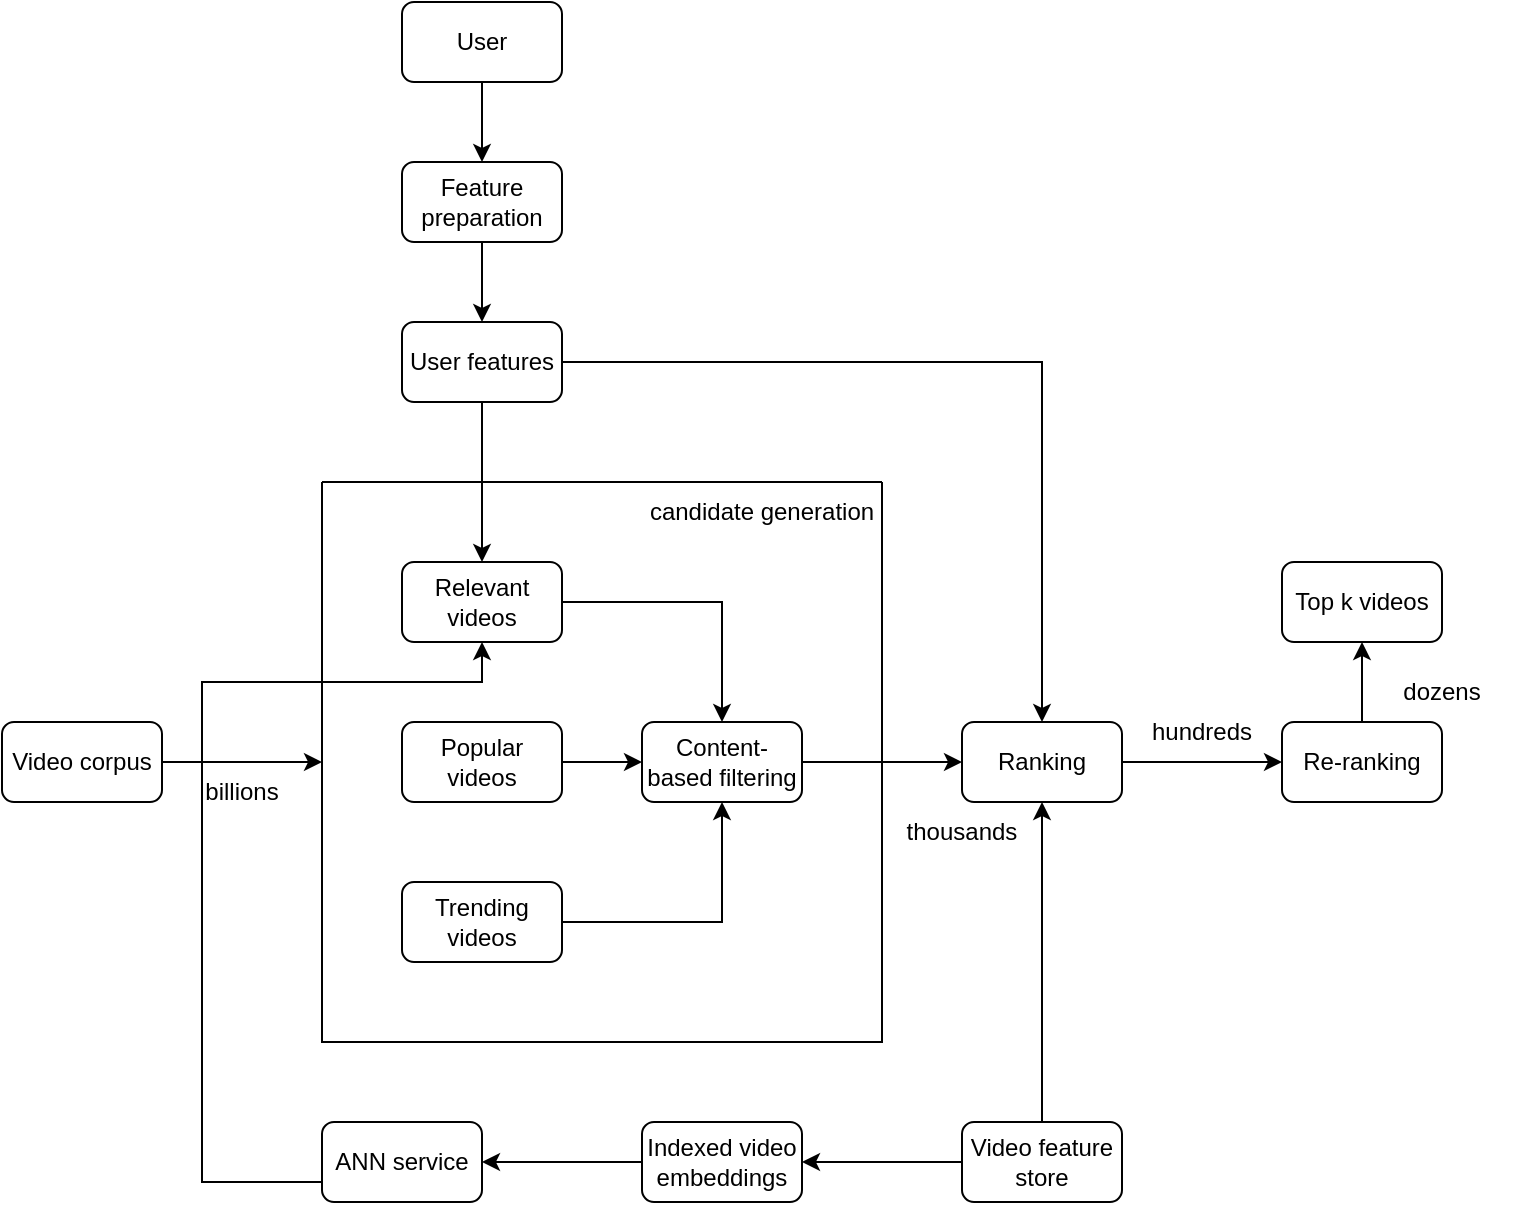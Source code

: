 <mxfile version="28.2.4">
  <diagram id="JIO4U5yVURzNJD8ckPtT" name="Page-1">
    <mxGraphModel dx="976" dy="565" grid="1" gridSize="10" guides="1" tooltips="1" connect="1" arrows="1" fold="1" page="1" pageScale="1" pageWidth="850" pageHeight="1100" math="0" shadow="0">
      <root>
        <mxCell id="0" />
        <mxCell id="1" parent="0" />
        <mxCell id="QTIhQQ11fPRfcdNFVf4L-4" style="edgeStyle=orthogonalEdgeStyle;rounded=0;orthogonalLoop=1;jettySize=auto;html=1;exitX=1;exitY=0.5;exitDx=0;exitDy=0;entryX=0;entryY=0.5;entryDx=0;entryDy=0;" parent="1" source="QQ5iUyurzTZGA6GbT3NC-1" target="jVAOY2Lbpxn42im7dIGs-1" edge="1">
          <mxGeometry relative="1" as="geometry" />
        </mxCell>
        <mxCell id="QQ5iUyurzTZGA6GbT3NC-1" value="Video corpus" style="rounded=1;whiteSpace=wrap;html=1;" parent="1" vertex="1">
          <mxGeometry x="80" y="520" width="80" height="40" as="geometry" />
        </mxCell>
        <mxCell id="QTIhQQ11fPRfcdNFVf4L-3" style="edgeStyle=orthogonalEdgeStyle;rounded=0;orthogonalLoop=1;jettySize=auto;html=1;exitX=1;exitY=0.5;exitDx=0;exitDy=0;entryX=0;entryY=0.5;entryDx=0;entryDy=0;" parent="1" source="QQ5iUyurzTZGA6GbT3NC-3" target="QQ5iUyurzTZGA6GbT3NC-4" edge="1">
          <mxGeometry relative="1" as="geometry" />
        </mxCell>
        <mxCell id="QQ5iUyurzTZGA6GbT3NC-3" value="Ranking" style="rounded=1;whiteSpace=wrap;html=1;" parent="1" vertex="1">
          <mxGeometry x="560" y="520" width="80" height="40" as="geometry" />
        </mxCell>
        <mxCell id="D7wJQ47TmKwd4SI4p0gG-14" style="edgeStyle=orthogonalEdgeStyle;rounded=0;orthogonalLoop=1;jettySize=auto;html=1;exitX=0.5;exitY=0;exitDx=0;exitDy=0;entryX=0.5;entryY=1;entryDx=0;entryDy=0;" parent="1" source="QQ5iUyurzTZGA6GbT3NC-4" target="QQ5iUyurzTZGA6GbT3NC-14" edge="1">
          <mxGeometry relative="1" as="geometry" />
        </mxCell>
        <mxCell id="QQ5iUyurzTZGA6GbT3NC-4" value="Re-ranking" style="rounded=1;whiteSpace=wrap;html=1;" parent="1" vertex="1">
          <mxGeometry x="720" y="520" width="80" height="40" as="geometry" />
        </mxCell>
        <mxCell id="QTIhQQ11fPRfcdNFVf4L-1" style="edgeStyle=orthogonalEdgeStyle;rounded=0;orthogonalLoop=1;jettySize=auto;html=1;exitX=0.5;exitY=1;exitDx=0;exitDy=0;entryX=0.5;entryY=0;entryDx=0;entryDy=0;" parent="1" source="QQ5iUyurzTZGA6GbT3NC-5" target="QQ5iUyurzTZGA6GbT3NC-30" edge="1">
          <mxGeometry relative="1" as="geometry" />
        </mxCell>
        <mxCell id="QTIhQQ11fPRfcdNFVf4L-2" style="edgeStyle=orthogonalEdgeStyle;rounded=0;orthogonalLoop=1;jettySize=auto;html=1;exitX=1;exitY=0.5;exitDx=0;exitDy=0;" parent="1" source="QQ5iUyurzTZGA6GbT3NC-5" target="QQ5iUyurzTZGA6GbT3NC-3" edge="1">
          <mxGeometry relative="1" as="geometry" />
        </mxCell>
        <mxCell id="QQ5iUyurzTZGA6GbT3NC-5" value="User features" style="rounded=1;whiteSpace=wrap;html=1;" parent="1" vertex="1">
          <mxGeometry x="280" y="320" width="80" height="40" as="geometry" />
        </mxCell>
        <mxCell id="QQ5iUyurzTZGA6GbT3NC-15" style="edgeStyle=orthogonalEdgeStyle;rounded=0;orthogonalLoop=1;jettySize=auto;html=1;exitX=0.5;exitY=1;exitDx=0;exitDy=0;entryX=0.5;entryY=0;entryDx=0;entryDy=0;" parent="1" source="QQ5iUyurzTZGA6GbT3NC-6" target="QQ5iUyurzTZGA6GbT3NC-7" edge="1">
          <mxGeometry relative="1" as="geometry" />
        </mxCell>
        <mxCell id="QQ5iUyurzTZGA6GbT3NC-6" value="User" style="rounded=1;whiteSpace=wrap;html=1;" parent="1" vertex="1">
          <mxGeometry x="280" y="160" width="80" height="40" as="geometry" />
        </mxCell>
        <mxCell id="QQ5iUyurzTZGA6GbT3NC-16" style="edgeStyle=orthogonalEdgeStyle;rounded=0;orthogonalLoop=1;jettySize=auto;html=1;exitX=0.5;exitY=1;exitDx=0;exitDy=0;entryX=0.5;entryY=0;entryDx=0;entryDy=0;" parent="1" source="QQ5iUyurzTZGA6GbT3NC-7" target="QQ5iUyurzTZGA6GbT3NC-5" edge="1">
          <mxGeometry relative="1" as="geometry" />
        </mxCell>
        <mxCell id="QQ5iUyurzTZGA6GbT3NC-7" value="Feature preparation" style="rounded=1;whiteSpace=wrap;html=1;" parent="1" vertex="1">
          <mxGeometry x="280" y="240" width="80" height="40" as="geometry" />
        </mxCell>
        <mxCell id="D7wJQ47TmKwd4SI4p0gG-15" style="edgeStyle=orthogonalEdgeStyle;rounded=0;orthogonalLoop=1;jettySize=auto;html=1;exitX=0.5;exitY=0;exitDx=0;exitDy=0;" parent="1" source="QQ5iUyurzTZGA6GbT3NC-11" target="QQ5iUyurzTZGA6GbT3NC-3" edge="1">
          <mxGeometry relative="1" as="geometry" />
        </mxCell>
        <mxCell id="D7wJQ47TmKwd4SI4p0gG-17" style="edgeStyle=orthogonalEdgeStyle;rounded=0;orthogonalLoop=1;jettySize=auto;html=1;exitX=0;exitY=0.5;exitDx=0;exitDy=0;entryX=1;entryY=0.5;entryDx=0;entryDy=0;" parent="1" source="QQ5iUyurzTZGA6GbT3NC-11" target="QQ5iUyurzTZGA6GbT3NC-42" edge="1">
          <mxGeometry relative="1" as="geometry" />
        </mxCell>
        <mxCell id="QQ5iUyurzTZGA6GbT3NC-11" value="Video feature store" style="rounded=1;whiteSpace=wrap;html=1;" parent="1" vertex="1">
          <mxGeometry x="560" y="720" width="80" height="40" as="geometry" />
        </mxCell>
        <mxCell id="QQ5iUyurzTZGA6GbT3NC-14" value="Top k videos" style="rounded=1;whiteSpace=wrap;html=1;" parent="1" vertex="1">
          <mxGeometry x="720" y="440" width="80" height="40" as="geometry" />
        </mxCell>
        <mxCell id="QQ5iUyurzTZGA6GbT3NC-21" value="billions" style="text;html=1;strokeColor=none;fillColor=none;align=center;verticalAlign=middle;whiteSpace=wrap;rounded=0;" parent="1" vertex="1">
          <mxGeometry x="160" y="540" width="80" height="30" as="geometry" />
        </mxCell>
        <mxCell id="QQ5iUyurzTZGA6GbT3NC-24" value="thousands" style="text;html=1;strokeColor=none;fillColor=none;align=center;verticalAlign=middle;whiteSpace=wrap;rounded=0;" parent="1" vertex="1">
          <mxGeometry x="520" y="560" width="80" height="30" as="geometry" />
        </mxCell>
        <mxCell id="QQ5iUyurzTZGA6GbT3NC-26" value="hundreds" style="text;html=1;strokeColor=none;fillColor=none;align=center;verticalAlign=middle;whiteSpace=wrap;rounded=0;" parent="1" vertex="1">
          <mxGeometry x="640" y="510" width="80" height="30" as="geometry" />
        </mxCell>
        <mxCell id="QQ5iUyurzTZGA6GbT3NC-27" value="dozens" style="text;html=1;strokeColor=none;fillColor=none;align=center;verticalAlign=middle;whiteSpace=wrap;rounded=0;" parent="1" vertex="1">
          <mxGeometry x="760" y="490" width="80" height="30" as="geometry" />
        </mxCell>
        <mxCell id="D7wJQ47TmKwd4SI4p0gG-16" style="edgeStyle=orthogonalEdgeStyle;rounded=0;orthogonalLoop=1;jettySize=auto;html=1;exitX=0;exitY=0.5;exitDx=0;exitDy=0;entryX=0.5;entryY=1;entryDx=0;entryDy=0;" parent="1" source="QQ5iUyurzTZGA6GbT3NC-40" target="QQ5iUyurzTZGA6GbT3NC-30" edge="1">
          <mxGeometry relative="1" as="geometry">
            <Array as="points">
              <mxPoint x="180" y="750" />
              <mxPoint x="180" y="500" />
              <mxPoint x="320" y="500" />
            </Array>
          </mxGeometry>
        </mxCell>
        <mxCell id="QQ5iUyurzTZGA6GbT3NC-40" value="ANN service" style="rounded=1;whiteSpace=wrap;html=1;" parent="1" vertex="1">
          <mxGeometry x="240" y="720" width="80" height="40" as="geometry" />
        </mxCell>
        <mxCell id="D7wJQ47TmKwd4SI4p0gG-18" style="edgeStyle=orthogonalEdgeStyle;rounded=0;orthogonalLoop=1;jettySize=auto;html=1;exitX=0;exitY=0.5;exitDx=0;exitDy=0;entryX=1;entryY=0.5;entryDx=0;entryDy=0;" parent="1" source="QQ5iUyurzTZGA6GbT3NC-42" target="QQ5iUyurzTZGA6GbT3NC-40" edge="1">
          <mxGeometry relative="1" as="geometry" />
        </mxCell>
        <mxCell id="QQ5iUyurzTZGA6GbT3NC-42" value="Indexed video embeddings" style="rounded=1;whiteSpace=wrap;html=1;" parent="1" vertex="1">
          <mxGeometry x="400" y="720" width="80" height="40" as="geometry" />
        </mxCell>
        <mxCell id="jVAOY2Lbpxn42im7dIGs-1" value="" style="swimlane;startSize=0;" parent="1" vertex="1">
          <mxGeometry x="240" y="400" width="280" height="280" as="geometry" />
        </mxCell>
        <mxCell id="D7wJQ47TmKwd4SI4p0gG-4" style="edgeStyle=orthogonalEdgeStyle;rounded=0;orthogonalLoop=1;jettySize=auto;html=1;exitX=1;exitY=0.5;exitDx=0;exitDy=0;" parent="jVAOY2Lbpxn42im7dIGs-1" source="QQ5iUyurzTZGA6GbT3NC-30" target="D7wJQ47TmKwd4SI4p0gG-2" edge="1">
          <mxGeometry relative="1" as="geometry" />
        </mxCell>
        <mxCell id="QQ5iUyurzTZGA6GbT3NC-30" value="Relevant videos" style="rounded=1;whiteSpace=wrap;html=1;" parent="jVAOY2Lbpxn42im7dIGs-1" vertex="1">
          <mxGeometry x="40" y="40" width="80" height="40" as="geometry" />
        </mxCell>
        <mxCell id="D7wJQ47TmKwd4SI4p0gG-5" style="edgeStyle=orthogonalEdgeStyle;rounded=0;orthogonalLoop=1;jettySize=auto;html=1;exitX=1;exitY=0.5;exitDx=0;exitDy=0;entryX=0;entryY=0.5;entryDx=0;entryDy=0;" parent="jVAOY2Lbpxn42im7dIGs-1" source="QQ5iUyurzTZGA6GbT3NC-31" target="D7wJQ47TmKwd4SI4p0gG-2" edge="1">
          <mxGeometry relative="1" as="geometry" />
        </mxCell>
        <mxCell id="QQ5iUyurzTZGA6GbT3NC-31" value="Popular videos" style="rounded=1;whiteSpace=wrap;html=1;" parent="jVAOY2Lbpxn42im7dIGs-1" vertex="1">
          <mxGeometry x="40" y="120" width="80" height="40" as="geometry" />
        </mxCell>
        <mxCell id="D7wJQ47TmKwd4SI4p0gG-6" style="edgeStyle=orthogonalEdgeStyle;rounded=0;orthogonalLoop=1;jettySize=auto;html=1;exitX=1;exitY=0.5;exitDx=0;exitDy=0;" parent="jVAOY2Lbpxn42im7dIGs-1" source="QQ5iUyurzTZGA6GbT3NC-32" target="D7wJQ47TmKwd4SI4p0gG-2" edge="1">
          <mxGeometry relative="1" as="geometry" />
        </mxCell>
        <mxCell id="QQ5iUyurzTZGA6GbT3NC-32" value="Trending videos" style="rounded=1;whiteSpace=wrap;html=1;" parent="jVAOY2Lbpxn42im7dIGs-1" vertex="1">
          <mxGeometry x="40" y="200" width="80" height="40" as="geometry" />
        </mxCell>
        <mxCell id="jVAOY2Lbpxn42im7dIGs-7" value="candidate generation" style="text;html=1;strokeColor=none;fillColor=none;align=center;verticalAlign=middle;whiteSpace=wrap;rounded=0;" parent="jVAOY2Lbpxn42im7dIGs-1" vertex="1">
          <mxGeometry x="160" width="120" height="30" as="geometry" />
        </mxCell>
        <mxCell id="D7wJQ47TmKwd4SI4p0gG-2" value="Content-based filtering" style="rounded=1;whiteSpace=wrap;html=1;" parent="jVAOY2Lbpxn42im7dIGs-1" vertex="1">
          <mxGeometry x="160" y="120" width="80" height="40" as="geometry" />
        </mxCell>
        <mxCell id="D7wJQ47TmKwd4SI4p0gG-9" style="edgeStyle=orthogonalEdgeStyle;rounded=0;orthogonalLoop=1;jettySize=auto;html=1;exitX=1;exitY=0.5;exitDx=0;exitDy=0;entryX=0;entryY=0.5;entryDx=0;entryDy=0;" parent="1" source="D7wJQ47TmKwd4SI4p0gG-2" target="QQ5iUyurzTZGA6GbT3NC-3" edge="1">
          <mxGeometry relative="1" as="geometry" />
        </mxCell>
      </root>
    </mxGraphModel>
  </diagram>
</mxfile>
